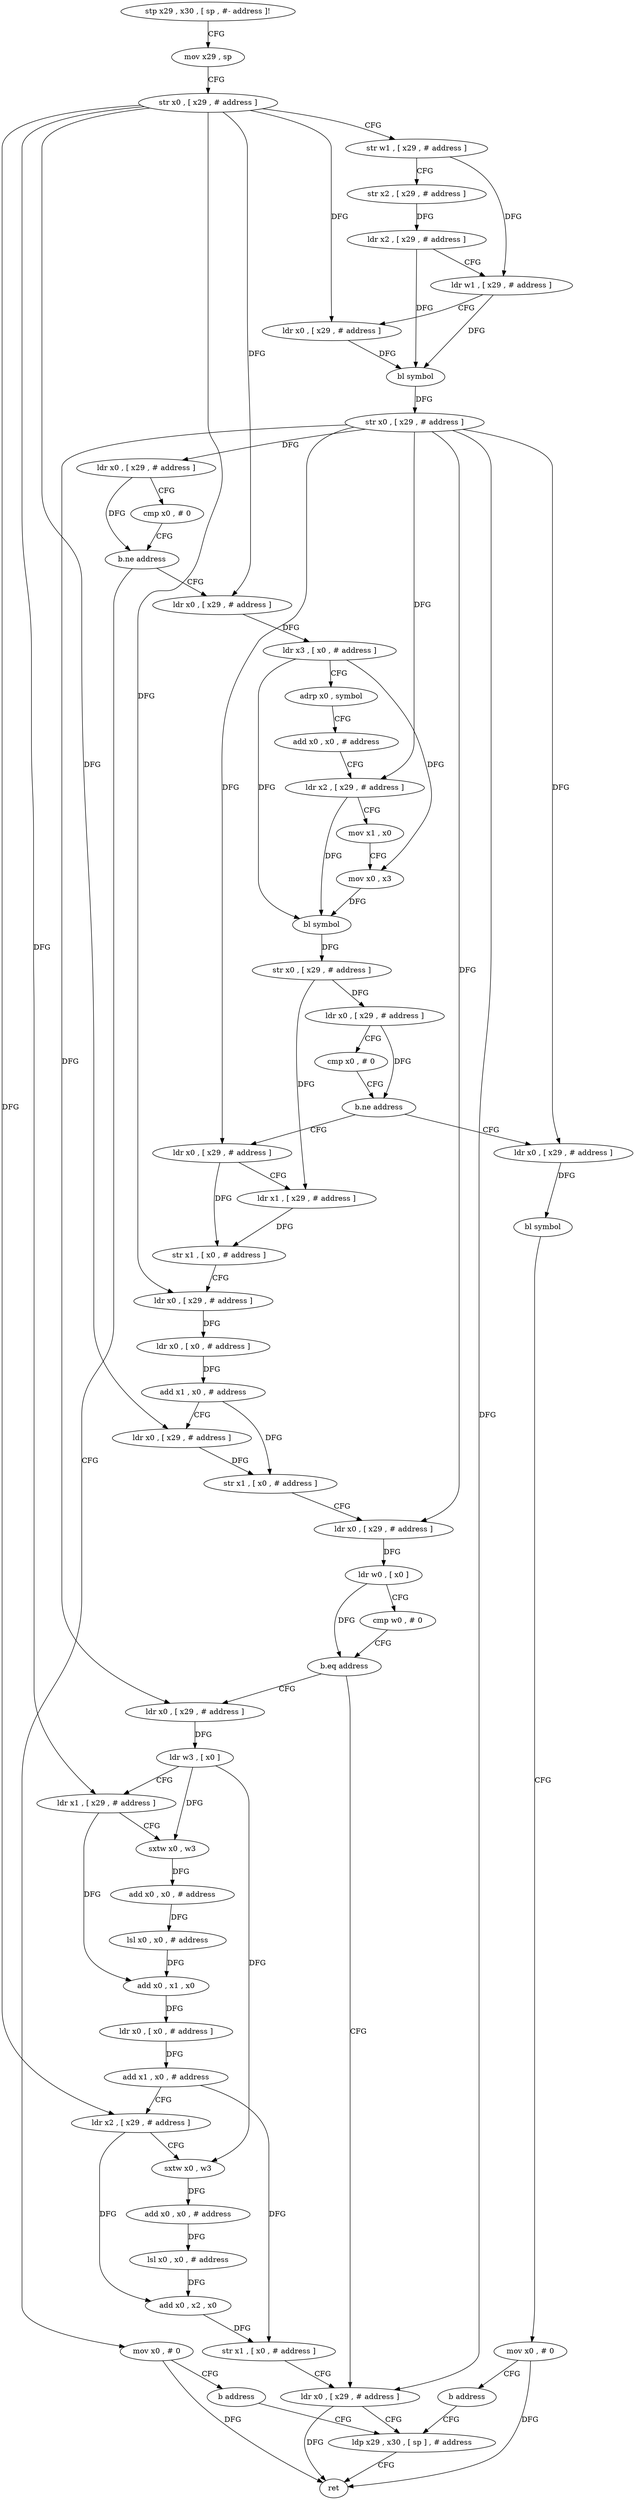 digraph "func" {
"84708" [label = "stp x29 , x30 , [ sp , #- address ]!" ]
"84712" [label = "mov x29 , sp" ]
"84716" [label = "str x0 , [ x29 , # address ]" ]
"84720" [label = "str w1 , [ x29 , # address ]" ]
"84724" [label = "str x2 , [ x29 , # address ]" ]
"84728" [label = "ldr x2 , [ x29 , # address ]" ]
"84732" [label = "ldr w1 , [ x29 , # address ]" ]
"84736" [label = "ldr x0 , [ x29 , # address ]" ]
"84740" [label = "bl symbol" ]
"84744" [label = "str x0 , [ x29 , # address ]" ]
"84748" [label = "ldr x0 , [ x29 , # address ]" ]
"84752" [label = "cmp x0 , # 0" ]
"84756" [label = "b.ne address" ]
"84768" [label = "ldr x0 , [ x29 , # address ]" ]
"84760" [label = "mov x0 , # 0" ]
"84772" [label = "ldr x3 , [ x0 , # address ]" ]
"84776" [label = "adrp x0 , symbol" ]
"84780" [label = "add x0 , x0 , # address" ]
"84784" [label = "ldr x2 , [ x29 , # address ]" ]
"84788" [label = "mov x1 , x0" ]
"84792" [label = "mov x0 , x3" ]
"84796" [label = "bl symbol" ]
"84800" [label = "str x0 , [ x29 , # address ]" ]
"84804" [label = "ldr x0 , [ x29 , # address ]" ]
"84808" [label = "cmp x0 , # 0" ]
"84812" [label = "b.ne address" ]
"84832" [label = "ldr x0 , [ x29 , # address ]" ]
"84816" [label = "ldr x0 , [ x29 , # address ]" ]
"84764" [label = "b address" ]
"84944" [label = "ldp x29 , x30 , [ sp ] , # address" ]
"84836" [label = "ldr x1 , [ x29 , # address ]" ]
"84840" [label = "str x1 , [ x0 , # address ]" ]
"84844" [label = "ldr x0 , [ x29 , # address ]" ]
"84848" [label = "ldr x0 , [ x0 , # address ]" ]
"84852" [label = "add x1 , x0 , # address" ]
"84856" [label = "ldr x0 , [ x29 , # address ]" ]
"84860" [label = "str x1 , [ x0 , # address ]" ]
"84864" [label = "ldr x0 , [ x29 , # address ]" ]
"84868" [label = "ldr w0 , [ x0 ]" ]
"84872" [label = "cmp w0 , # 0" ]
"84876" [label = "b.eq address" ]
"84940" [label = "ldr x0 , [ x29 , # address ]" ]
"84880" [label = "ldr x0 , [ x29 , # address ]" ]
"84820" [label = "bl symbol" ]
"84824" [label = "mov x0 , # 0" ]
"84828" [label = "b address" ]
"84948" [label = "ret" ]
"84884" [label = "ldr w3 , [ x0 ]" ]
"84888" [label = "ldr x1 , [ x29 , # address ]" ]
"84892" [label = "sxtw x0 , w3" ]
"84896" [label = "add x0 , x0 , # address" ]
"84900" [label = "lsl x0 , x0 , # address" ]
"84904" [label = "add x0 , x1 , x0" ]
"84908" [label = "ldr x0 , [ x0 , # address ]" ]
"84912" [label = "add x1 , x0 , # address" ]
"84916" [label = "ldr x2 , [ x29 , # address ]" ]
"84920" [label = "sxtw x0 , w3" ]
"84924" [label = "add x0 , x0 , # address" ]
"84928" [label = "lsl x0 , x0 , # address" ]
"84932" [label = "add x0 , x2 , x0" ]
"84936" [label = "str x1 , [ x0 , # address ]" ]
"84708" -> "84712" [ label = "CFG" ]
"84712" -> "84716" [ label = "CFG" ]
"84716" -> "84720" [ label = "CFG" ]
"84716" -> "84736" [ label = "DFG" ]
"84716" -> "84768" [ label = "DFG" ]
"84716" -> "84844" [ label = "DFG" ]
"84716" -> "84856" [ label = "DFG" ]
"84716" -> "84888" [ label = "DFG" ]
"84716" -> "84916" [ label = "DFG" ]
"84720" -> "84724" [ label = "CFG" ]
"84720" -> "84732" [ label = "DFG" ]
"84724" -> "84728" [ label = "DFG" ]
"84728" -> "84732" [ label = "CFG" ]
"84728" -> "84740" [ label = "DFG" ]
"84732" -> "84736" [ label = "CFG" ]
"84732" -> "84740" [ label = "DFG" ]
"84736" -> "84740" [ label = "DFG" ]
"84740" -> "84744" [ label = "DFG" ]
"84744" -> "84748" [ label = "DFG" ]
"84744" -> "84784" [ label = "DFG" ]
"84744" -> "84832" [ label = "DFG" ]
"84744" -> "84864" [ label = "DFG" ]
"84744" -> "84816" [ label = "DFG" ]
"84744" -> "84940" [ label = "DFG" ]
"84744" -> "84880" [ label = "DFG" ]
"84748" -> "84752" [ label = "CFG" ]
"84748" -> "84756" [ label = "DFG" ]
"84752" -> "84756" [ label = "CFG" ]
"84756" -> "84768" [ label = "CFG" ]
"84756" -> "84760" [ label = "CFG" ]
"84768" -> "84772" [ label = "DFG" ]
"84760" -> "84764" [ label = "CFG" ]
"84760" -> "84948" [ label = "DFG" ]
"84772" -> "84776" [ label = "CFG" ]
"84772" -> "84792" [ label = "DFG" ]
"84772" -> "84796" [ label = "DFG" ]
"84776" -> "84780" [ label = "CFG" ]
"84780" -> "84784" [ label = "CFG" ]
"84784" -> "84788" [ label = "CFG" ]
"84784" -> "84796" [ label = "DFG" ]
"84788" -> "84792" [ label = "CFG" ]
"84792" -> "84796" [ label = "DFG" ]
"84796" -> "84800" [ label = "DFG" ]
"84800" -> "84804" [ label = "DFG" ]
"84800" -> "84836" [ label = "DFG" ]
"84804" -> "84808" [ label = "CFG" ]
"84804" -> "84812" [ label = "DFG" ]
"84808" -> "84812" [ label = "CFG" ]
"84812" -> "84832" [ label = "CFG" ]
"84812" -> "84816" [ label = "CFG" ]
"84832" -> "84836" [ label = "CFG" ]
"84832" -> "84840" [ label = "DFG" ]
"84816" -> "84820" [ label = "DFG" ]
"84764" -> "84944" [ label = "CFG" ]
"84944" -> "84948" [ label = "CFG" ]
"84836" -> "84840" [ label = "DFG" ]
"84840" -> "84844" [ label = "CFG" ]
"84844" -> "84848" [ label = "DFG" ]
"84848" -> "84852" [ label = "DFG" ]
"84852" -> "84856" [ label = "CFG" ]
"84852" -> "84860" [ label = "DFG" ]
"84856" -> "84860" [ label = "DFG" ]
"84860" -> "84864" [ label = "CFG" ]
"84864" -> "84868" [ label = "DFG" ]
"84868" -> "84872" [ label = "CFG" ]
"84868" -> "84876" [ label = "DFG" ]
"84872" -> "84876" [ label = "CFG" ]
"84876" -> "84940" [ label = "CFG" ]
"84876" -> "84880" [ label = "CFG" ]
"84940" -> "84944" [ label = "CFG" ]
"84940" -> "84948" [ label = "DFG" ]
"84880" -> "84884" [ label = "DFG" ]
"84820" -> "84824" [ label = "CFG" ]
"84824" -> "84828" [ label = "CFG" ]
"84824" -> "84948" [ label = "DFG" ]
"84828" -> "84944" [ label = "CFG" ]
"84884" -> "84888" [ label = "CFG" ]
"84884" -> "84892" [ label = "DFG" ]
"84884" -> "84920" [ label = "DFG" ]
"84888" -> "84892" [ label = "CFG" ]
"84888" -> "84904" [ label = "DFG" ]
"84892" -> "84896" [ label = "DFG" ]
"84896" -> "84900" [ label = "DFG" ]
"84900" -> "84904" [ label = "DFG" ]
"84904" -> "84908" [ label = "DFG" ]
"84908" -> "84912" [ label = "DFG" ]
"84912" -> "84916" [ label = "CFG" ]
"84912" -> "84936" [ label = "DFG" ]
"84916" -> "84920" [ label = "CFG" ]
"84916" -> "84932" [ label = "DFG" ]
"84920" -> "84924" [ label = "DFG" ]
"84924" -> "84928" [ label = "DFG" ]
"84928" -> "84932" [ label = "DFG" ]
"84932" -> "84936" [ label = "DFG" ]
"84936" -> "84940" [ label = "CFG" ]
}
